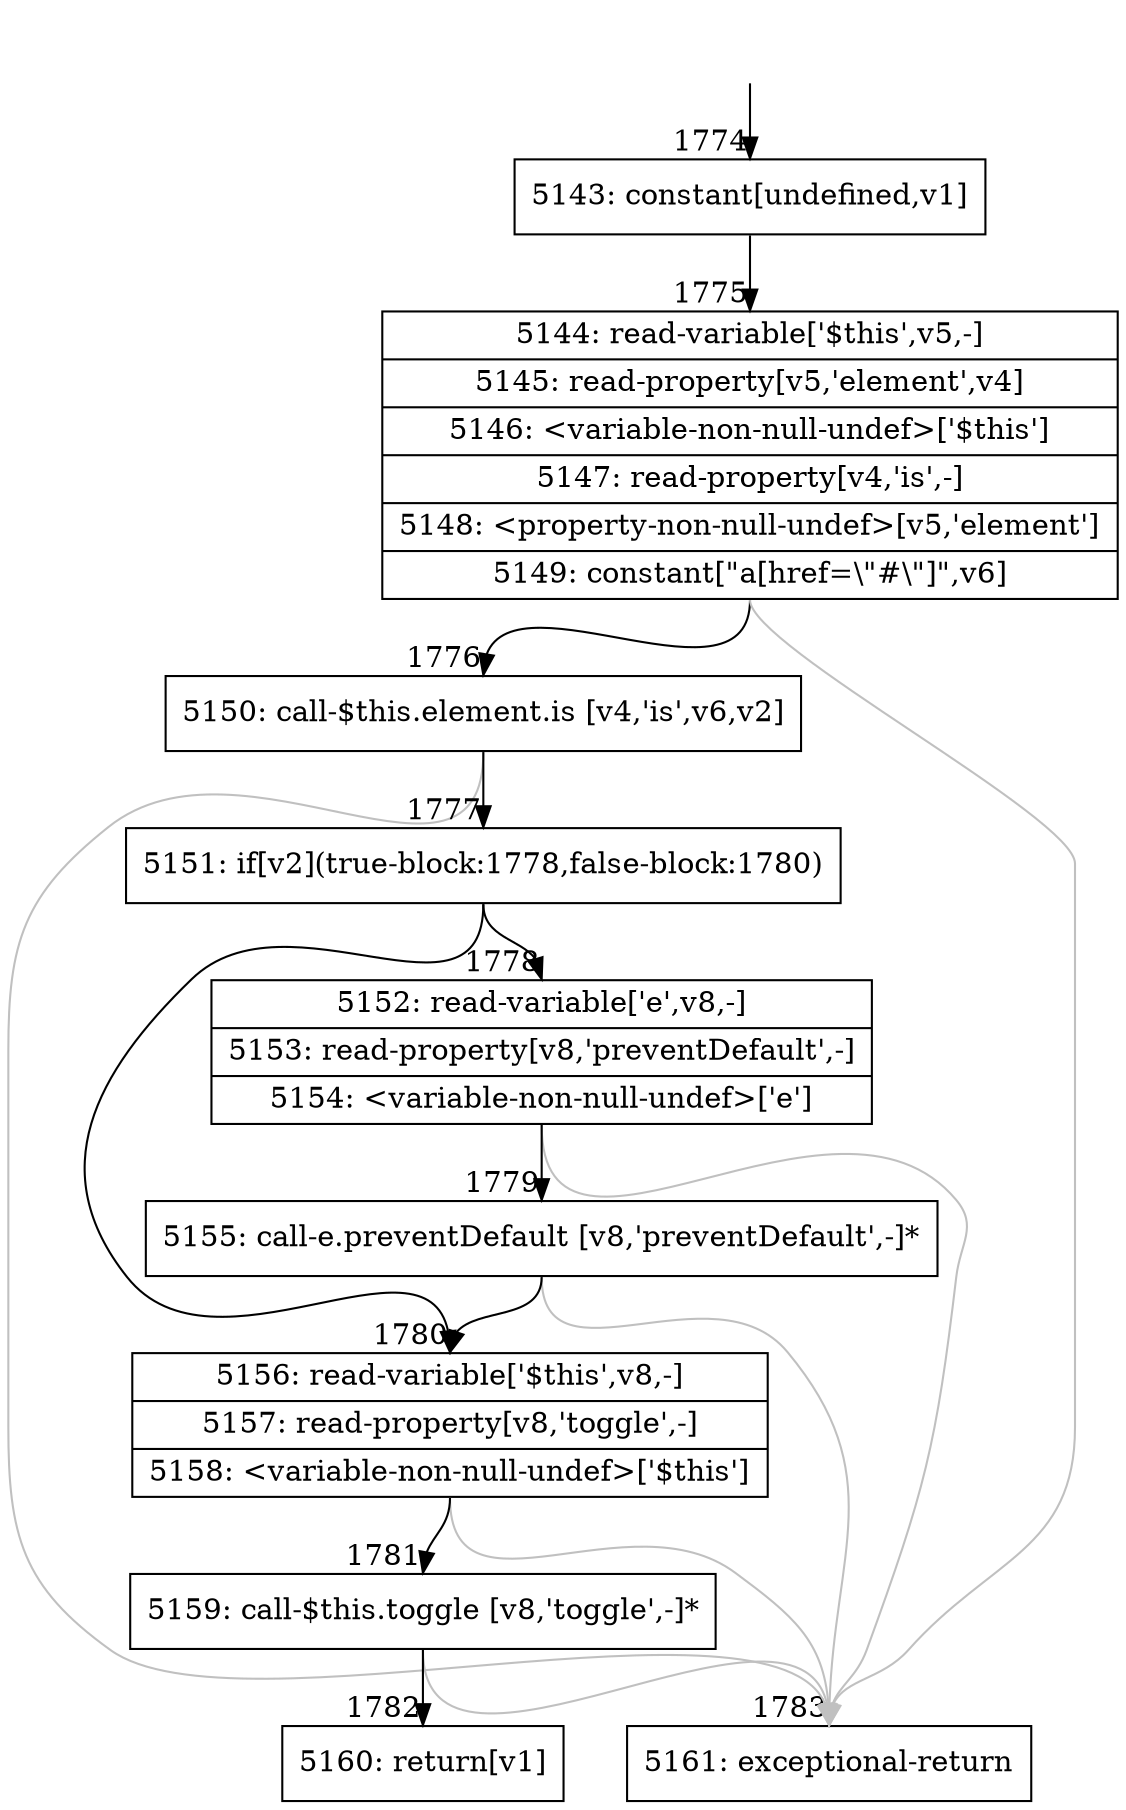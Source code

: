 digraph {
rankdir="TD"
BB_entry142[shape=none,label=""];
BB_entry142 -> BB1774 [tailport=s, headport=n, headlabel="    1774"]
BB1774 [shape=record label="{5143: constant[undefined,v1]}" ] 
BB1774 -> BB1775 [tailport=s, headport=n, headlabel="      1775"]
BB1775 [shape=record label="{5144: read-variable['$this',v5,-]|5145: read-property[v5,'element',v4]|5146: \<variable-non-null-undef\>['$this']|5147: read-property[v4,'is',-]|5148: \<property-non-null-undef\>[v5,'element']|5149: constant[\"a[href=\\\"#\\\"]\",v6]}" ] 
BB1775 -> BB1776 [tailport=s, headport=n, headlabel="      1776"]
BB1775 -> BB1783 [tailport=s, headport=n, color=gray, headlabel="      1783"]
BB1776 [shape=record label="{5150: call-$this.element.is [v4,'is',v6,v2]}" ] 
BB1776 -> BB1777 [tailport=s, headport=n, headlabel="      1777"]
BB1776 -> BB1783 [tailport=s, headport=n, color=gray]
BB1777 [shape=record label="{5151: if[v2](true-block:1778,false-block:1780)}" ] 
BB1777 -> BB1778 [tailport=s, headport=n, headlabel="      1778"]
BB1777 -> BB1780 [tailport=s, headport=n, headlabel="      1780"]
BB1778 [shape=record label="{5152: read-variable['e',v8,-]|5153: read-property[v8,'preventDefault',-]|5154: \<variable-non-null-undef\>['e']}" ] 
BB1778 -> BB1779 [tailport=s, headport=n, headlabel="      1779"]
BB1778 -> BB1783 [tailport=s, headport=n, color=gray]
BB1779 [shape=record label="{5155: call-e.preventDefault [v8,'preventDefault',-]*}" ] 
BB1779 -> BB1780 [tailport=s, headport=n]
BB1779 -> BB1783 [tailport=s, headport=n, color=gray]
BB1780 [shape=record label="{5156: read-variable['$this',v8,-]|5157: read-property[v8,'toggle',-]|5158: \<variable-non-null-undef\>['$this']}" ] 
BB1780 -> BB1781 [tailport=s, headport=n, headlabel="      1781"]
BB1780 -> BB1783 [tailport=s, headport=n, color=gray]
BB1781 [shape=record label="{5159: call-$this.toggle [v8,'toggle',-]*}" ] 
BB1781 -> BB1782 [tailport=s, headport=n, headlabel="      1782"]
BB1781 -> BB1783 [tailport=s, headport=n, color=gray]
BB1782 [shape=record label="{5160: return[v1]}" ] 
BB1783 [shape=record label="{5161: exceptional-return}" ] 
//#$~ 1367
}
